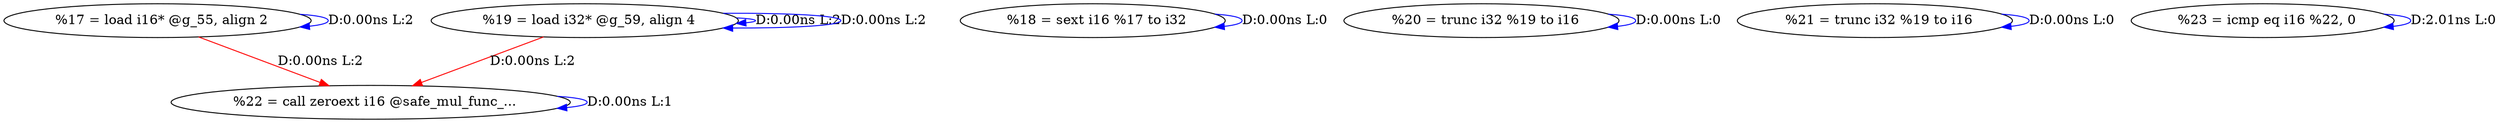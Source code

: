 digraph {
Node0x3398500[label="  %17 = load i16* @g_55, align 2"];
Node0x3398500 -> Node0x3398500[label="D:0.00ns L:2",color=blue];
Node0x3398960[label="  %22 = call zeroext i16 @safe_mul_func_..."];
Node0x3398500 -> Node0x3398960[label="D:0.00ns L:2",color=red];
Node0x33985e0[label="  %18 = sext i16 %17 to i32"];
Node0x33985e0 -> Node0x33985e0[label="D:0.00ns L:0",color=blue];
Node0x33986c0[label="  %19 = load i32* @g_59, align 4"];
Node0x33986c0 -> Node0x33986c0[label="D:0.00ns L:2",color=blue];
Node0x33986c0 -> Node0x33986c0[label="D:0.00ns L:2",color=blue];
Node0x33986c0 -> Node0x3398960[label="D:0.00ns L:2",color=red];
Node0x33987a0[label="  %20 = trunc i32 %19 to i16"];
Node0x33987a0 -> Node0x33987a0[label="D:0.00ns L:0",color=blue];
Node0x3398880[label="  %21 = trunc i32 %19 to i16"];
Node0x3398880 -> Node0x3398880[label="D:0.00ns L:0",color=blue];
Node0x3398960 -> Node0x3398960[label="D:0.00ns L:1",color=blue];
Node0x3398a40[label="  %23 = icmp eq i16 %22, 0"];
Node0x3398a40 -> Node0x3398a40[label="D:2.01ns L:0",color=blue];
}
